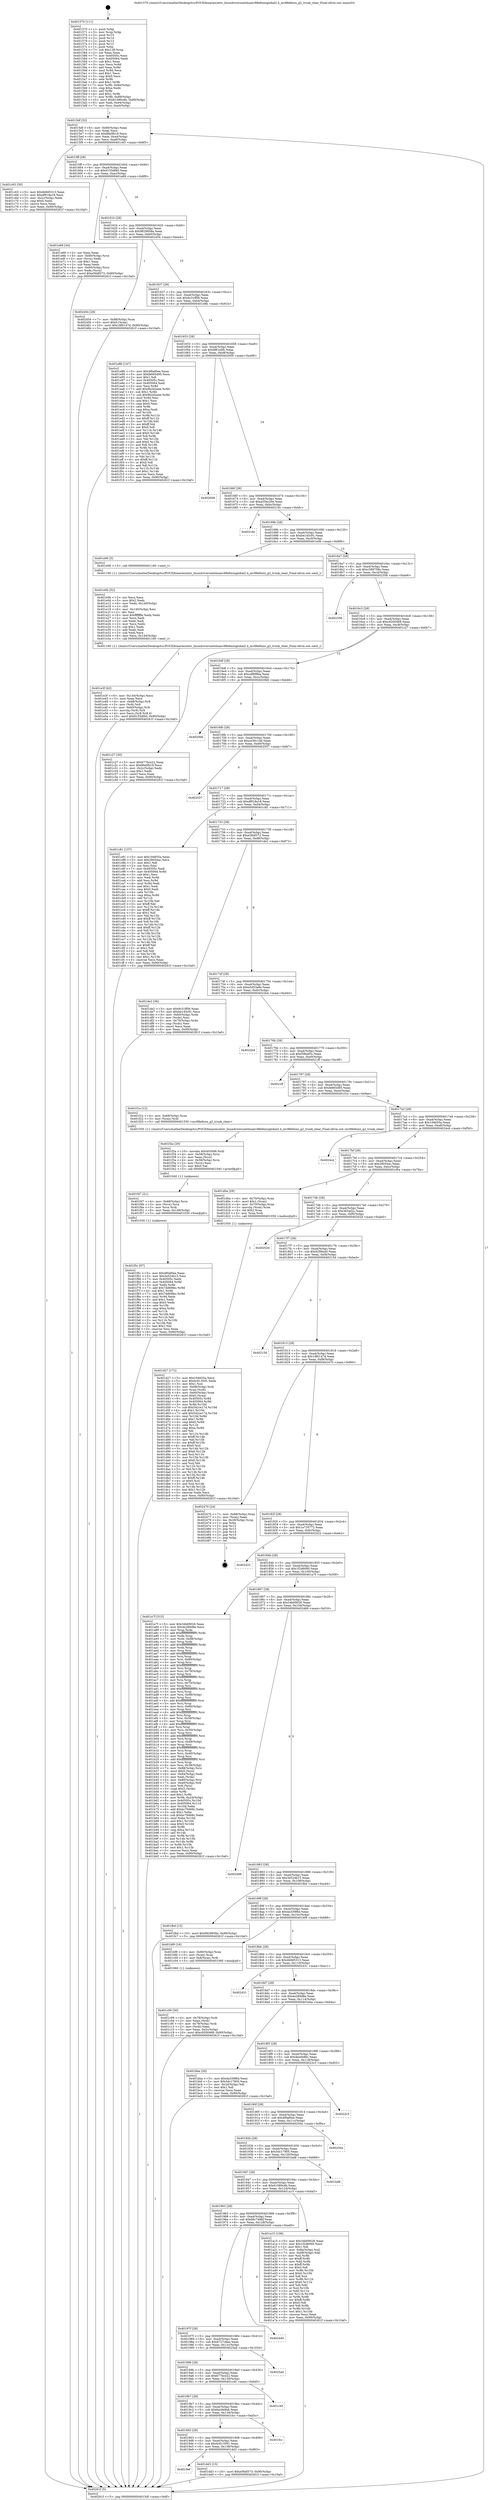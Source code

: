 digraph "0x401570" {
  label = "0x401570 (/mnt/c/Users/mathe/Desktop/tcc/POCII/binaries/extr_linuxdriversnetdsamv88e6xxxglobal2.h_mv88e6xxx_g2_trunk_clear_Final-ollvm.out::main(0))"
  labelloc = "t"
  node[shape=record]

  Entry [label="",width=0.3,height=0.3,shape=circle,fillcolor=black,style=filled]
  "0x4015df" [label="{
     0x4015df [32]\l
     | [instrs]\l
     &nbsp;&nbsp;0x4015df \<+6\>: mov -0x90(%rbp),%eax\l
     &nbsp;&nbsp;0x4015e5 \<+2\>: mov %eax,%ecx\l
     &nbsp;&nbsp;0x4015e7 \<+6\>: sub $0x8fa0fb19,%ecx\l
     &nbsp;&nbsp;0x4015ed \<+6\>: mov %eax,-0xa4(%rbp)\l
     &nbsp;&nbsp;0x4015f3 \<+6\>: mov %ecx,-0xa8(%rbp)\l
     &nbsp;&nbsp;0x4015f9 \<+6\>: je 0000000000401c63 \<main+0x6f3\>\l
  }"]
  "0x401c63" [label="{
     0x401c63 [30]\l
     | [instrs]\l
     &nbsp;&nbsp;0x401c63 \<+5\>: mov $0x4b9d5313,%eax\l
     &nbsp;&nbsp;0x401c68 \<+5\>: mov $0xdf918a18,%ecx\l
     &nbsp;&nbsp;0x401c6d \<+3\>: mov -0x2c(%rbp),%edx\l
     &nbsp;&nbsp;0x401c70 \<+3\>: cmp $0x0,%edx\l
     &nbsp;&nbsp;0x401c73 \<+3\>: cmove %ecx,%eax\l
     &nbsp;&nbsp;0x401c76 \<+6\>: mov %eax,-0x90(%rbp)\l
     &nbsp;&nbsp;0x401c7c \<+5\>: jmp 000000000040261f \<main+0x10af\>\l
  }"]
  "0x4015ff" [label="{
     0x4015ff [28]\l
     | [instrs]\l
     &nbsp;&nbsp;0x4015ff \<+5\>: jmp 0000000000401604 \<main+0x94\>\l
     &nbsp;&nbsp;0x401604 \<+6\>: mov -0xa4(%rbp),%eax\l
     &nbsp;&nbsp;0x40160a \<+5\>: sub $0x9155df40,%eax\l
     &nbsp;&nbsp;0x40160f \<+6\>: mov %eax,-0xac(%rbp)\l
     &nbsp;&nbsp;0x401615 \<+6\>: je 0000000000401e69 \<main+0x8f9\>\l
  }"]
  Exit [label="",width=0.3,height=0.3,shape=circle,fillcolor=black,style=filled,peripheries=2]
  "0x401e69" [label="{
     0x401e69 [34]\l
     | [instrs]\l
     &nbsp;&nbsp;0x401e69 \<+2\>: xor %eax,%eax\l
     &nbsp;&nbsp;0x401e6b \<+4\>: mov -0x60(%rbp),%rcx\l
     &nbsp;&nbsp;0x401e6f \<+2\>: mov (%rcx),%edx\l
     &nbsp;&nbsp;0x401e71 \<+3\>: sub $0x1,%eax\l
     &nbsp;&nbsp;0x401e74 \<+2\>: sub %eax,%edx\l
     &nbsp;&nbsp;0x401e76 \<+4\>: mov -0x60(%rbp),%rcx\l
     &nbsp;&nbsp;0x401e7a \<+2\>: mov %edx,(%rcx)\l
     &nbsp;&nbsp;0x401e7c \<+10\>: movl $0xe56df373,-0x90(%rbp)\l
     &nbsp;&nbsp;0x401e86 \<+5\>: jmp 000000000040261f \<main+0x10af\>\l
  }"]
  "0x40161b" [label="{
     0x40161b [28]\l
     | [instrs]\l
     &nbsp;&nbsp;0x40161b \<+5\>: jmp 0000000000401620 \<main+0xb0\>\l
     &nbsp;&nbsp;0x401620 \<+6\>: mov -0xa4(%rbp),%eax\l
     &nbsp;&nbsp;0x401626 \<+5\>: sub $0x9829958a,%eax\l
     &nbsp;&nbsp;0x40162b \<+6\>: mov %eax,-0xb0(%rbp)\l
     &nbsp;&nbsp;0x401631 \<+6\>: je 0000000000402454 \<main+0xee4\>\l
  }"]
  "0x401f5c" [label="{
     0x401f5c [97]\l
     | [instrs]\l
     &nbsp;&nbsp;0x401f5c \<+5\>: mov $0x4f0af0ee,%eax\l
     &nbsp;&nbsp;0x401f61 \<+5\>: mov $0x3e524b15,%esi\l
     &nbsp;&nbsp;0x401f66 \<+7\>: mov 0x40505c,%edx\l
     &nbsp;&nbsp;0x401f6d \<+8\>: mov 0x405064,%r8d\l
     &nbsp;&nbsp;0x401f75 \<+3\>: mov %edx,%r9d\l
     &nbsp;&nbsp;0x401f78 \<+7\>: add $0x7dd69fec,%r9d\l
     &nbsp;&nbsp;0x401f7f \<+4\>: sub $0x1,%r9d\l
     &nbsp;&nbsp;0x401f83 \<+7\>: sub $0x7dd69fec,%r9d\l
     &nbsp;&nbsp;0x401f8a \<+4\>: imul %r9d,%edx\l
     &nbsp;&nbsp;0x401f8e \<+3\>: and $0x1,%edx\l
     &nbsp;&nbsp;0x401f91 \<+3\>: cmp $0x0,%edx\l
     &nbsp;&nbsp;0x401f94 \<+4\>: sete %r10b\l
     &nbsp;&nbsp;0x401f98 \<+4\>: cmp $0xa,%r8d\l
     &nbsp;&nbsp;0x401f9c \<+4\>: setl %r11b\l
     &nbsp;&nbsp;0x401fa0 \<+3\>: mov %r10b,%bl\l
     &nbsp;&nbsp;0x401fa3 \<+3\>: and %r11b,%bl\l
     &nbsp;&nbsp;0x401fa6 \<+3\>: xor %r11b,%r10b\l
     &nbsp;&nbsp;0x401fa9 \<+3\>: or %r10b,%bl\l
     &nbsp;&nbsp;0x401fac \<+3\>: test $0x1,%bl\l
     &nbsp;&nbsp;0x401faf \<+3\>: cmovne %esi,%eax\l
     &nbsp;&nbsp;0x401fb2 \<+6\>: mov %eax,-0x90(%rbp)\l
     &nbsp;&nbsp;0x401fb8 \<+5\>: jmp 000000000040261f \<main+0x10af\>\l
  }"]
  "0x402454" [label="{
     0x402454 [28]\l
     | [instrs]\l
     &nbsp;&nbsp;0x402454 \<+7\>: mov -0x88(%rbp),%rax\l
     &nbsp;&nbsp;0x40245b \<+6\>: movl $0x0,(%rax)\l
     &nbsp;&nbsp;0x402461 \<+10\>: movl $0x18f0147d,-0x90(%rbp)\l
     &nbsp;&nbsp;0x40246b \<+5\>: jmp 000000000040261f \<main+0x10af\>\l
  }"]
  "0x401637" [label="{
     0x401637 [28]\l
     | [instrs]\l
     &nbsp;&nbsp;0x401637 \<+5\>: jmp 000000000040163c \<main+0xcc\>\l
     &nbsp;&nbsp;0x40163c \<+6\>: mov -0xa4(%rbp),%eax\l
     &nbsp;&nbsp;0x401642 \<+5\>: sub $0x9c31ff56,%eax\l
     &nbsp;&nbsp;0x401647 \<+6\>: mov %eax,-0xb4(%rbp)\l
     &nbsp;&nbsp;0x40164d \<+6\>: je 0000000000401e8b \<main+0x91b\>\l
  }"]
  "0x401f47" [label="{
     0x401f47 [21]\l
     | [instrs]\l
     &nbsp;&nbsp;0x401f47 \<+4\>: mov -0x68(%rbp),%rcx\l
     &nbsp;&nbsp;0x401f4b \<+3\>: mov (%rcx),%rcx\l
     &nbsp;&nbsp;0x401f4e \<+3\>: mov %rcx,%rdi\l
     &nbsp;&nbsp;0x401f51 \<+6\>: mov %eax,-0x148(%rbp)\l
     &nbsp;&nbsp;0x401f57 \<+5\>: call 0000000000401030 \<free@plt\>\l
     | [calls]\l
     &nbsp;&nbsp;0x401030 \{1\} (unknown)\l
  }"]
  "0x401e8b" [label="{
     0x401e8b [147]\l
     | [instrs]\l
     &nbsp;&nbsp;0x401e8b \<+5\>: mov $0x4f0af0ee,%eax\l
     &nbsp;&nbsp;0x401e90 \<+5\>: mov $0xfe665d95,%ecx\l
     &nbsp;&nbsp;0x401e95 \<+2\>: mov $0x1,%dl\l
     &nbsp;&nbsp;0x401e97 \<+7\>: mov 0x40505c,%esi\l
     &nbsp;&nbsp;0x401e9e \<+7\>: mov 0x405064,%edi\l
     &nbsp;&nbsp;0x401ea5 \<+3\>: mov %esi,%r8d\l
     &nbsp;&nbsp;0x401ea8 \<+7\>: add $0x9b2d2a4e,%r8d\l
     &nbsp;&nbsp;0x401eaf \<+4\>: sub $0x1,%r8d\l
     &nbsp;&nbsp;0x401eb3 \<+7\>: sub $0x9b2d2a4e,%r8d\l
     &nbsp;&nbsp;0x401eba \<+4\>: imul %r8d,%esi\l
     &nbsp;&nbsp;0x401ebe \<+3\>: and $0x1,%esi\l
     &nbsp;&nbsp;0x401ec1 \<+3\>: cmp $0x0,%esi\l
     &nbsp;&nbsp;0x401ec4 \<+4\>: sete %r9b\l
     &nbsp;&nbsp;0x401ec8 \<+3\>: cmp $0xa,%edi\l
     &nbsp;&nbsp;0x401ecb \<+4\>: setl %r10b\l
     &nbsp;&nbsp;0x401ecf \<+3\>: mov %r9b,%r11b\l
     &nbsp;&nbsp;0x401ed2 \<+4\>: xor $0xff,%r11b\l
     &nbsp;&nbsp;0x401ed6 \<+3\>: mov %r10b,%bl\l
     &nbsp;&nbsp;0x401ed9 \<+3\>: xor $0xff,%bl\l
     &nbsp;&nbsp;0x401edc \<+3\>: xor $0x0,%dl\l
     &nbsp;&nbsp;0x401edf \<+3\>: mov %r11b,%r14b\l
     &nbsp;&nbsp;0x401ee2 \<+4\>: and $0x0,%r14b\l
     &nbsp;&nbsp;0x401ee6 \<+3\>: and %dl,%r9b\l
     &nbsp;&nbsp;0x401ee9 \<+3\>: mov %bl,%r15b\l
     &nbsp;&nbsp;0x401eec \<+4\>: and $0x0,%r15b\l
     &nbsp;&nbsp;0x401ef0 \<+3\>: and %dl,%r10b\l
     &nbsp;&nbsp;0x401ef3 \<+3\>: or %r9b,%r14b\l
     &nbsp;&nbsp;0x401ef6 \<+3\>: or %r10b,%r15b\l
     &nbsp;&nbsp;0x401ef9 \<+3\>: xor %r15b,%r14b\l
     &nbsp;&nbsp;0x401efc \<+3\>: or %bl,%r11b\l
     &nbsp;&nbsp;0x401eff \<+4\>: xor $0xff,%r11b\l
     &nbsp;&nbsp;0x401f03 \<+3\>: or $0x0,%dl\l
     &nbsp;&nbsp;0x401f06 \<+3\>: and %dl,%r11b\l
     &nbsp;&nbsp;0x401f09 \<+3\>: or %r11b,%r14b\l
     &nbsp;&nbsp;0x401f0c \<+4\>: test $0x1,%r14b\l
     &nbsp;&nbsp;0x401f10 \<+3\>: cmovne %ecx,%eax\l
     &nbsp;&nbsp;0x401f13 \<+6\>: mov %eax,-0x90(%rbp)\l
     &nbsp;&nbsp;0x401f19 \<+5\>: jmp 000000000040261f \<main+0x10af\>\l
  }"]
  "0x401653" [label="{
     0x401653 [28]\l
     | [instrs]\l
     &nbsp;&nbsp;0x401653 \<+5\>: jmp 0000000000401658 \<main+0xe8\>\l
     &nbsp;&nbsp;0x401658 \<+6\>: mov -0xa4(%rbp),%eax\l
     &nbsp;&nbsp;0x40165e \<+5\>: sub $0x9f61e0fc,%eax\l
     &nbsp;&nbsp;0x401663 \<+6\>: mov %eax,-0xb8(%rbp)\l
     &nbsp;&nbsp;0x401669 \<+6\>: je 0000000000402009 \<main+0xa99\>\l
  }"]
  "0x401f2a" [label="{
     0x401f2a [29]\l
     | [instrs]\l
     &nbsp;&nbsp;0x401f2a \<+10\>: movabs $0x4030d6,%rdi\l
     &nbsp;&nbsp;0x401f34 \<+4\>: mov -0x58(%rbp),%rcx\l
     &nbsp;&nbsp;0x401f38 \<+2\>: mov %eax,(%rcx)\l
     &nbsp;&nbsp;0x401f3a \<+4\>: mov -0x58(%rbp),%rcx\l
     &nbsp;&nbsp;0x401f3e \<+2\>: mov (%rcx),%esi\l
     &nbsp;&nbsp;0x401f40 \<+2\>: mov $0x0,%al\l
     &nbsp;&nbsp;0x401f42 \<+5\>: call 0000000000401040 \<printf@plt\>\l
     | [calls]\l
     &nbsp;&nbsp;0x401040 \{1\} (unknown)\l
  }"]
  "0x402009" [label="{
     0x402009\l
  }", style=dashed]
  "0x40166f" [label="{
     0x40166f [28]\l
     | [instrs]\l
     &nbsp;&nbsp;0x40166f \<+5\>: jmp 0000000000401674 \<main+0x104\>\l
     &nbsp;&nbsp;0x401674 \<+6\>: mov -0xa4(%rbp),%eax\l
     &nbsp;&nbsp;0x40167a \<+5\>: sub $0xa55ec20e,%eax\l
     &nbsp;&nbsp;0x40167f \<+6\>: mov %eax,-0xbc(%rbp)\l
     &nbsp;&nbsp;0x401685 \<+6\>: je 000000000040216c \<main+0xbfc\>\l
  }"]
  "0x401e3f" [label="{
     0x401e3f [42]\l
     | [instrs]\l
     &nbsp;&nbsp;0x401e3f \<+6\>: mov -0x144(%rbp),%ecx\l
     &nbsp;&nbsp;0x401e45 \<+3\>: imul %eax,%ecx\l
     &nbsp;&nbsp;0x401e48 \<+4\>: mov -0x68(%rbp),%r8\l
     &nbsp;&nbsp;0x401e4c \<+3\>: mov (%r8),%r8\l
     &nbsp;&nbsp;0x401e4f \<+4\>: mov -0x60(%rbp),%r9\l
     &nbsp;&nbsp;0x401e53 \<+3\>: movslq (%r9),%r9\l
     &nbsp;&nbsp;0x401e56 \<+4\>: mov %ecx,(%r8,%r9,4)\l
     &nbsp;&nbsp;0x401e5a \<+10\>: movl $0x9155df40,-0x90(%rbp)\l
     &nbsp;&nbsp;0x401e64 \<+5\>: jmp 000000000040261f \<main+0x10af\>\l
  }"]
  "0x40216c" [label="{
     0x40216c\l
  }", style=dashed]
  "0x40168b" [label="{
     0x40168b [28]\l
     | [instrs]\l
     &nbsp;&nbsp;0x40168b \<+5\>: jmp 0000000000401690 \<main+0x120\>\l
     &nbsp;&nbsp;0x401690 \<+6\>: mov -0xa4(%rbp),%eax\l
     &nbsp;&nbsp;0x401696 \<+5\>: sub $0xbe145c91,%eax\l
     &nbsp;&nbsp;0x40169b \<+6\>: mov %eax,-0xc0(%rbp)\l
     &nbsp;&nbsp;0x4016a1 \<+6\>: je 0000000000401e06 \<main+0x896\>\l
  }"]
  "0x401e0b" [label="{
     0x401e0b [52]\l
     | [instrs]\l
     &nbsp;&nbsp;0x401e0b \<+2\>: xor %ecx,%ecx\l
     &nbsp;&nbsp;0x401e0d \<+5\>: mov $0x2,%edx\l
     &nbsp;&nbsp;0x401e12 \<+6\>: mov %edx,-0x140(%rbp)\l
     &nbsp;&nbsp;0x401e18 \<+1\>: cltd\l
     &nbsp;&nbsp;0x401e19 \<+6\>: mov -0x140(%rbp),%esi\l
     &nbsp;&nbsp;0x401e1f \<+2\>: idiv %esi\l
     &nbsp;&nbsp;0x401e21 \<+6\>: imul $0xfffffffe,%edx,%edx\l
     &nbsp;&nbsp;0x401e27 \<+2\>: mov %ecx,%edi\l
     &nbsp;&nbsp;0x401e29 \<+2\>: sub %edx,%edi\l
     &nbsp;&nbsp;0x401e2b \<+2\>: mov %ecx,%edx\l
     &nbsp;&nbsp;0x401e2d \<+3\>: sub $0x1,%edx\l
     &nbsp;&nbsp;0x401e30 \<+2\>: add %edx,%edi\l
     &nbsp;&nbsp;0x401e32 \<+2\>: sub %edi,%ecx\l
     &nbsp;&nbsp;0x401e34 \<+6\>: mov %ecx,-0x144(%rbp)\l
     &nbsp;&nbsp;0x401e3a \<+5\>: call 0000000000401160 \<next_i\>\l
     | [calls]\l
     &nbsp;&nbsp;0x401160 \{1\} (/mnt/c/Users/mathe/Desktop/tcc/POCII/binaries/extr_linuxdriversnetdsamv88e6xxxglobal2.h_mv88e6xxx_g2_trunk_clear_Final-ollvm.out::next_i)\l
  }"]
  "0x401e06" [label="{
     0x401e06 [5]\l
     | [instrs]\l
     &nbsp;&nbsp;0x401e06 \<+5\>: call 0000000000401160 \<next_i\>\l
     | [calls]\l
     &nbsp;&nbsp;0x401160 \{1\} (/mnt/c/Users/mathe/Desktop/tcc/POCII/binaries/extr_linuxdriversnetdsamv88e6xxxglobal2.h_mv88e6xxx_g2_trunk_clear_Final-ollvm.out::next_i)\l
  }"]
  "0x4016a7" [label="{
     0x4016a7 [28]\l
     | [instrs]\l
     &nbsp;&nbsp;0x4016a7 \<+5\>: jmp 00000000004016ac \<main+0x13c\>\l
     &nbsp;&nbsp;0x4016ac \<+6\>: mov -0xa4(%rbp),%eax\l
     &nbsp;&nbsp;0x4016b2 \<+5\>: sub $0xc589758e,%eax\l
     &nbsp;&nbsp;0x4016b7 \<+6\>: mov %eax,-0xc4(%rbp)\l
     &nbsp;&nbsp;0x4016bd \<+6\>: je 0000000000402356 \<main+0xde6\>\l
  }"]
  "0x4019ef" [label="{
     0x4019ef\l
  }", style=dashed]
  "0x402356" [label="{
     0x402356\l
  }", style=dashed]
  "0x4016c3" [label="{
     0x4016c3 [28]\l
     | [instrs]\l
     &nbsp;&nbsp;0x4016c3 \<+5\>: jmp 00000000004016c8 \<main+0x158\>\l
     &nbsp;&nbsp;0x4016c8 \<+6\>: mov -0xa4(%rbp),%eax\l
     &nbsp;&nbsp;0x4016ce \<+5\>: sub $0xc9200468,%eax\l
     &nbsp;&nbsp;0x4016d3 \<+6\>: mov %eax,-0xc8(%rbp)\l
     &nbsp;&nbsp;0x4016d9 \<+6\>: je 0000000000401c27 \<main+0x6b7\>\l
  }"]
  "0x401dd3" [label="{
     0x401dd3 [15]\l
     | [instrs]\l
     &nbsp;&nbsp;0x401dd3 \<+10\>: movl $0xe56df373,-0x90(%rbp)\l
     &nbsp;&nbsp;0x401ddd \<+5\>: jmp 000000000040261f \<main+0x10af\>\l
  }"]
  "0x401c27" [label="{
     0x401c27 [30]\l
     | [instrs]\l
     &nbsp;&nbsp;0x401c27 \<+5\>: mov $0x677bce22,%eax\l
     &nbsp;&nbsp;0x401c2c \<+5\>: mov $0x8fa0fb19,%ecx\l
     &nbsp;&nbsp;0x401c31 \<+3\>: mov -0x2c(%rbp),%edx\l
     &nbsp;&nbsp;0x401c34 \<+3\>: cmp $0x1,%edx\l
     &nbsp;&nbsp;0x401c37 \<+3\>: cmovl %ecx,%eax\l
     &nbsp;&nbsp;0x401c3a \<+6\>: mov %eax,-0x90(%rbp)\l
     &nbsp;&nbsp;0x401c40 \<+5\>: jmp 000000000040261f \<main+0x10af\>\l
  }"]
  "0x4016df" [label="{
     0x4016df [28]\l
     | [instrs]\l
     &nbsp;&nbsp;0x4016df \<+5\>: jmp 00000000004016e4 \<main+0x174\>\l
     &nbsp;&nbsp;0x4016e4 \<+6\>: mov -0xa4(%rbp),%eax\l
     &nbsp;&nbsp;0x4016ea \<+5\>: sub $0xcdf6f9ba,%eax\l
     &nbsp;&nbsp;0x4016ef \<+6\>: mov %eax,-0xcc(%rbp)\l
     &nbsp;&nbsp;0x4016f5 \<+6\>: je 00000000004020b6 \<main+0xb46\>\l
  }"]
  "0x4019d3" [label="{
     0x4019d3 [28]\l
     | [instrs]\l
     &nbsp;&nbsp;0x4019d3 \<+5\>: jmp 00000000004019d8 \<main+0x468\>\l
     &nbsp;&nbsp;0x4019d8 \<+6\>: mov -0xa4(%rbp),%eax\l
     &nbsp;&nbsp;0x4019de \<+5\>: sub $0x6c613591,%eax\l
     &nbsp;&nbsp;0x4019e3 \<+6\>: mov %eax,-0x138(%rbp)\l
     &nbsp;&nbsp;0x4019e9 \<+6\>: je 0000000000401dd3 \<main+0x863\>\l
  }"]
  "0x4020b6" [label="{
     0x4020b6\l
  }", style=dashed]
  "0x4016fb" [label="{
     0x4016fb [28]\l
     | [instrs]\l
     &nbsp;&nbsp;0x4016fb \<+5\>: jmp 0000000000401700 \<main+0x190\>\l
     &nbsp;&nbsp;0x401700 \<+6\>: mov -0xa4(%rbp),%eax\l
     &nbsp;&nbsp;0x401706 \<+5\>: sub $0xce36c1dd,%eax\l
     &nbsp;&nbsp;0x40170b \<+6\>: mov %eax,-0xd0(%rbp)\l
     &nbsp;&nbsp;0x401711 \<+6\>: je 0000000000402557 \<main+0xfe7\>\l
  }"]
  "0x401fcc" [label="{
     0x401fcc\l
  }", style=dashed]
  "0x402557" [label="{
     0x402557\l
  }", style=dashed]
  "0x401717" [label="{
     0x401717 [28]\l
     | [instrs]\l
     &nbsp;&nbsp;0x401717 \<+5\>: jmp 000000000040171c \<main+0x1ac\>\l
     &nbsp;&nbsp;0x40171c \<+6\>: mov -0xa4(%rbp),%eax\l
     &nbsp;&nbsp;0x401722 \<+5\>: sub $0xdf918a18,%eax\l
     &nbsp;&nbsp;0x401727 \<+6\>: mov %eax,-0xd4(%rbp)\l
     &nbsp;&nbsp;0x40172d \<+6\>: je 0000000000401c81 \<main+0x711\>\l
  }"]
  "0x4019b7" [label="{
     0x4019b7 [28]\l
     | [instrs]\l
     &nbsp;&nbsp;0x4019b7 \<+5\>: jmp 00000000004019bc \<main+0x44c\>\l
     &nbsp;&nbsp;0x4019bc \<+6\>: mov -0xa4(%rbp),%eax\l
     &nbsp;&nbsp;0x4019c2 \<+5\>: sub $0x6ac9a9ab,%eax\l
     &nbsp;&nbsp;0x4019c7 \<+6\>: mov %eax,-0x134(%rbp)\l
     &nbsp;&nbsp;0x4019cd \<+6\>: je 0000000000401fcc \<main+0xa5c\>\l
  }"]
  "0x401c81" [label="{
     0x401c81 [137]\l
     | [instrs]\l
     &nbsp;&nbsp;0x401c81 \<+5\>: mov $0x194655a,%eax\l
     &nbsp;&nbsp;0x401c86 \<+5\>: mov $0x28054ac,%ecx\l
     &nbsp;&nbsp;0x401c8b \<+2\>: mov $0x1,%dl\l
     &nbsp;&nbsp;0x401c8d \<+2\>: xor %esi,%esi\l
     &nbsp;&nbsp;0x401c8f \<+7\>: mov 0x40505c,%edi\l
     &nbsp;&nbsp;0x401c96 \<+8\>: mov 0x405064,%r8d\l
     &nbsp;&nbsp;0x401c9e \<+3\>: sub $0x1,%esi\l
     &nbsp;&nbsp;0x401ca1 \<+3\>: mov %edi,%r9d\l
     &nbsp;&nbsp;0x401ca4 \<+3\>: add %esi,%r9d\l
     &nbsp;&nbsp;0x401ca7 \<+4\>: imul %r9d,%edi\l
     &nbsp;&nbsp;0x401cab \<+3\>: and $0x1,%edi\l
     &nbsp;&nbsp;0x401cae \<+3\>: cmp $0x0,%edi\l
     &nbsp;&nbsp;0x401cb1 \<+4\>: sete %r10b\l
     &nbsp;&nbsp;0x401cb5 \<+4\>: cmp $0xa,%r8d\l
     &nbsp;&nbsp;0x401cb9 \<+4\>: setl %r11b\l
     &nbsp;&nbsp;0x401cbd \<+3\>: mov %r10b,%bl\l
     &nbsp;&nbsp;0x401cc0 \<+3\>: xor $0xff,%bl\l
     &nbsp;&nbsp;0x401cc3 \<+3\>: mov %r11b,%r14b\l
     &nbsp;&nbsp;0x401cc6 \<+4\>: xor $0xff,%r14b\l
     &nbsp;&nbsp;0x401cca \<+3\>: xor $0x1,%dl\l
     &nbsp;&nbsp;0x401ccd \<+3\>: mov %bl,%r15b\l
     &nbsp;&nbsp;0x401cd0 \<+4\>: and $0xff,%r15b\l
     &nbsp;&nbsp;0x401cd4 \<+3\>: and %dl,%r10b\l
     &nbsp;&nbsp;0x401cd7 \<+3\>: mov %r14b,%r12b\l
     &nbsp;&nbsp;0x401cda \<+4\>: and $0xff,%r12b\l
     &nbsp;&nbsp;0x401cde \<+3\>: and %dl,%r11b\l
     &nbsp;&nbsp;0x401ce1 \<+3\>: or %r10b,%r15b\l
     &nbsp;&nbsp;0x401ce4 \<+3\>: or %r11b,%r12b\l
     &nbsp;&nbsp;0x401ce7 \<+3\>: xor %r12b,%r15b\l
     &nbsp;&nbsp;0x401cea \<+3\>: or %r14b,%bl\l
     &nbsp;&nbsp;0x401ced \<+3\>: xor $0xff,%bl\l
     &nbsp;&nbsp;0x401cf0 \<+3\>: or $0x1,%dl\l
     &nbsp;&nbsp;0x401cf3 \<+2\>: and %dl,%bl\l
     &nbsp;&nbsp;0x401cf5 \<+3\>: or %bl,%r15b\l
     &nbsp;&nbsp;0x401cf8 \<+4\>: test $0x1,%r15b\l
     &nbsp;&nbsp;0x401cfc \<+3\>: cmovne %ecx,%eax\l
     &nbsp;&nbsp;0x401cff \<+6\>: mov %eax,-0x90(%rbp)\l
     &nbsp;&nbsp;0x401d05 \<+5\>: jmp 000000000040261f \<main+0x10af\>\l
  }"]
  "0x401733" [label="{
     0x401733 [28]\l
     | [instrs]\l
     &nbsp;&nbsp;0x401733 \<+5\>: jmp 0000000000401738 \<main+0x1c8\>\l
     &nbsp;&nbsp;0x401738 \<+6\>: mov -0xa4(%rbp),%eax\l
     &nbsp;&nbsp;0x40173e \<+5\>: sub $0xe56df373,%eax\l
     &nbsp;&nbsp;0x401743 \<+6\>: mov %eax,-0xd8(%rbp)\l
     &nbsp;&nbsp;0x401749 \<+6\>: je 0000000000401de2 \<main+0x872\>\l
  }"]
  "0x401c45" [label="{
     0x401c45\l
  }", style=dashed]
  "0x401de2" [label="{
     0x401de2 [36]\l
     | [instrs]\l
     &nbsp;&nbsp;0x401de2 \<+5\>: mov $0x9c31ff56,%eax\l
     &nbsp;&nbsp;0x401de7 \<+5\>: mov $0xbe145c91,%ecx\l
     &nbsp;&nbsp;0x401dec \<+4\>: mov -0x60(%rbp),%rdx\l
     &nbsp;&nbsp;0x401df0 \<+2\>: mov (%rdx),%esi\l
     &nbsp;&nbsp;0x401df2 \<+4\>: mov -0x70(%rbp),%rdx\l
     &nbsp;&nbsp;0x401df6 \<+2\>: cmp (%rdx),%esi\l
     &nbsp;&nbsp;0x401df8 \<+3\>: cmovl %ecx,%eax\l
     &nbsp;&nbsp;0x401dfb \<+6\>: mov %eax,-0x90(%rbp)\l
     &nbsp;&nbsp;0x401e01 \<+5\>: jmp 000000000040261f \<main+0x10af\>\l
  }"]
  "0x40174f" [label="{
     0x40174f [28]\l
     | [instrs]\l
     &nbsp;&nbsp;0x40174f \<+5\>: jmp 0000000000401754 \<main+0x1e4\>\l
     &nbsp;&nbsp;0x401754 \<+6\>: mov -0xa4(%rbp),%eax\l
     &nbsp;&nbsp;0x40175a \<+5\>: sub $0xe5d53a9e,%eax\l
     &nbsp;&nbsp;0x40175f \<+6\>: mov %eax,-0xdc(%rbp)\l
     &nbsp;&nbsp;0x401765 \<+6\>: je 00000000004022b4 \<main+0xd44\>\l
  }"]
  "0x40199b" [label="{
     0x40199b [28]\l
     | [instrs]\l
     &nbsp;&nbsp;0x40199b \<+5\>: jmp 00000000004019a0 \<main+0x430\>\l
     &nbsp;&nbsp;0x4019a0 \<+6\>: mov -0xa4(%rbp),%eax\l
     &nbsp;&nbsp;0x4019a6 \<+5\>: sub $0x677bce22,%eax\l
     &nbsp;&nbsp;0x4019ab \<+6\>: mov %eax,-0x130(%rbp)\l
     &nbsp;&nbsp;0x4019b1 \<+6\>: je 0000000000401c45 \<main+0x6d5\>\l
  }"]
  "0x4022b4" [label="{
     0x4022b4\l
  }", style=dashed]
  "0x40176b" [label="{
     0x40176b [28]\l
     | [instrs]\l
     &nbsp;&nbsp;0x40176b \<+5\>: jmp 0000000000401770 \<main+0x200\>\l
     &nbsp;&nbsp;0x401770 \<+6\>: mov -0xa4(%rbp),%eax\l
     &nbsp;&nbsp;0x401776 \<+5\>: sub $0xf58eef5c,%eax\l
     &nbsp;&nbsp;0x40177b \<+6\>: mov %eax,-0xe0(%rbp)\l
     &nbsp;&nbsp;0x401781 \<+6\>: je 00000000004021ff \<main+0xc8f\>\l
  }"]
  "0x4025ad" [label="{
     0x4025ad\l
  }", style=dashed]
  "0x4021ff" [label="{
     0x4021ff\l
  }", style=dashed]
  "0x401787" [label="{
     0x401787 [28]\l
     | [instrs]\l
     &nbsp;&nbsp;0x401787 \<+5\>: jmp 000000000040178c \<main+0x21c\>\l
     &nbsp;&nbsp;0x40178c \<+6\>: mov -0xa4(%rbp),%eax\l
     &nbsp;&nbsp;0x401792 \<+5\>: sub $0xfe665d95,%eax\l
     &nbsp;&nbsp;0x401797 \<+6\>: mov %eax,-0xe4(%rbp)\l
     &nbsp;&nbsp;0x40179d \<+6\>: je 0000000000401f1e \<main+0x9ae\>\l
  }"]
  "0x40197f" [label="{
     0x40197f [28]\l
     | [instrs]\l
     &nbsp;&nbsp;0x40197f \<+5\>: jmp 0000000000401984 \<main+0x414\>\l
     &nbsp;&nbsp;0x401984 \<+6\>: mov -0xa4(%rbp),%eax\l
     &nbsp;&nbsp;0x40198a \<+5\>: sub $0x6727c6ea,%eax\l
     &nbsp;&nbsp;0x40198f \<+6\>: mov %eax,-0x12c(%rbp)\l
     &nbsp;&nbsp;0x401995 \<+6\>: je 00000000004025ad \<main+0x103d\>\l
  }"]
  "0x401f1e" [label="{
     0x401f1e [12]\l
     | [instrs]\l
     &nbsp;&nbsp;0x401f1e \<+4\>: mov -0x68(%rbp),%rax\l
     &nbsp;&nbsp;0x401f22 \<+3\>: mov (%rax),%rdi\l
     &nbsp;&nbsp;0x401f25 \<+5\>: call 0000000000401550 \<mv88e6xxx_g2_trunk_clear\>\l
     | [calls]\l
     &nbsp;&nbsp;0x401550 \{1\} (/mnt/c/Users/mathe/Desktop/tcc/POCII/binaries/extr_linuxdriversnetdsamv88e6xxxglobal2.h_mv88e6xxx_g2_trunk_clear_Final-ollvm.out::mv88e6xxx_g2_trunk_clear)\l
  }"]
  "0x4017a3" [label="{
     0x4017a3 [28]\l
     | [instrs]\l
     &nbsp;&nbsp;0x4017a3 \<+5\>: jmp 00000000004017a8 \<main+0x238\>\l
     &nbsp;&nbsp;0x4017a8 \<+6\>: mov -0xa4(%rbp),%eax\l
     &nbsp;&nbsp;0x4017ae \<+5\>: sub $0x194655a,%eax\l
     &nbsp;&nbsp;0x4017b3 \<+6\>: mov %eax,-0xe8(%rbp)\l
     &nbsp;&nbsp;0x4017b9 \<+6\>: je 00000000004024cd \<main+0xf5d\>\l
  }"]
  "0x402440" [label="{
     0x402440\l
  }", style=dashed]
  "0x4024cd" [label="{
     0x4024cd\l
  }", style=dashed]
  "0x4017bf" [label="{
     0x4017bf [28]\l
     | [instrs]\l
     &nbsp;&nbsp;0x4017bf \<+5\>: jmp 00000000004017c4 \<main+0x254\>\l
     &nbsp;&nbsp;0x4017c4 \<+6\>: mov -0xa4(%rbp),%eax\l
     &nbsp;&nbsp;0x4017ca \<+5\>: sub $0x28054ac,%eax\l
     &nbsp;&nbsp;0x4017cf \<+6\>: mov %eax,-0xec(%rbp)\l
     &nbsp;&nbsp;0x4017d5 \<+6\>: je 0000000000401d0a \<main+0x79a\>\l
  }"]
  "0x401d27" [label="{
     0x401d27 [172]\l
     | [instrs]\l
     &nbsp;&nbsp;0x401d27 \<+5\>: mov $0x194655a,%ecx\l
     &nbsp;&nbsp;0x401d2c \<+5\>: mov $0x6c613591,%edx\l
     &nbsp;&nbsp;0x401d31 \<+3\>: mov $0x1,%sil\l
     &nbsp;&nbsp;0x401d34 \<+4\>: mov -0x68(%rbp),%rdi\l
     &nbsp;&nbsp;0x401d38 \<+3\>: mov %rax,(%rdi)\l
     &nbsp;&nbsp;0x401d3b \<+4\>: mov -0x60(%rbp),%rax\l
     &nbsp;&nbsp;0x401d3f \<+6\>: movl $0x0,(%rax)\l
     &nbsp;&nbsp;0x401d45 \<+8\>: mov 0x40505c,%r8d\l
     &nbsp;&nbsp;0x401d4d \<+8\>: mov 0x405064,%r9d\l
     &nbsp;&nbsp;0x401d55 \<+3\>: mov %r8d,%r10d\l
     &nbsp;&nbsp;0x401d58 \<+7\>: sub $0x542ce17d,%r10d\l
     &nbsp;&nbsp;0x401d5f \<+4\>: sub $0x1,%r10d\l
     &nbsp;&nbsp;0x401d63 \<+7\>: add $0x542ce17d,%r10d\l
     &nbsp;&nbsp;0x401d6a \<+4\>: imul %r10d,%r8d\l
     &nbsp;&nbsp;0x401d6e \<+4\>: and $0x1,%r8d\l
     &nbsp;&nbsp;0x401d72 \<+4\>: cmp $0x0,%r8d\l
     &nbsp;&nbsp;0x401d76 \<+4\>: sete %r11b\l
     &nbsp;&nbsp;0x401d7a \<+4\>: cmp $0xa,%r9d\l
     &nbsp;&nbsp;0x401d7e \<+3\>: setl %bl\l
     &nbsp;&nbsp;0x401d81 \<+3\>: mov %r11b,%r14b\l
     &nbsp;&nbsp;0x401d84 \<+4\>: xor $0xff,%r14b\l
     &nbsp;&nbsp;0x401d88 \<+3\>: mov %bl,%r15b\l
     &nbsp;&nbsp;0x401d8b \<+4\>: xor $0xff,%r15b\l
     &nbsp;&nbsp;0x401d8f \<+4\>: xor $0x0,%sil\l
     &nbsp;&nbsp;0x401d93 \<+3\>: mov %r14b,%r12b\l
     &nbsp;&nbsp;0x401d96 \<+4\>: and $0x0,%r12b\l
     &nbsp;&nbsp;0x401d9a \<+3\>: and %sil,%r11b\l
     &nbsp;&nbsp;0x401d9d \<+3\>: mov %r15b,%r13b\l
     &nbsp;&nbsp;0x401da0 \<+4\>: and $0x0,%r13b\l
     &nbsp;&nbsp;0x401da4 \<+3\>: and %sil,%bl\l
     &nbsp;&nbsp;0x401da7 \<+3\>: or %r11b,%r12b\l
     &nbsp;&nbsp;0x401daa \<+3\>: or %bl,%r13b\l
     &nbsp;&nbsp;0x401dad \<+3\>: xor %r13b,%r12b\l
     &nbsp;&nbsp;0x401db0 \<+3\>: or %r15b,%r14b\l
     &nbsp;&nbsp;0x401db3 \<+4\>: xor $0xff,%r14b\l
     &nbsp;&nbsp;0x401db7 \<+4\>: or $0x0,%sil\l
     &nbsp;&nbsp;0x401dbb \<+3\>: and %sil,%r14b\l
     &nbsp;&nbsp;0x401dbe \<+3\>: or %r14b,%r12b\l
     &nbsp;&nbsp;0x401dc1 \<+4\>: test $0x1,%r12b\l
     &nbsp;&nbsp;0x401dc5 \<+3\>: cmovne %edx,%ecx\l
     &nbsp;&nbsp;0x401dc8 \<+6\>: mov %ecx,-0x90(%rbp)\l
     &nbsp;&nbsp;0x401dce \<+5\>: jmp 000000000040261f \<main+0x10af\>\l
  }"]
  "0x401d0a" [label="{
     0x401d0a [29]\l
     | [instrs]\l
     &nbsp;&nbsp;0x401d0a \<+4\>: mov -0x70(%rbp),%rax\l
     &nbsp;&nbsp;0x401d0e \<+6\>: movl $0x1,(%rax)\l
     &nbsp;&nbsp;0x401d14 \<+4\>: mov -0x70(%rbp),%rax\l
     &nbsp;&nbsp;0x401d18 \<+3\>: movslq (%rax),%rax\l
     &nbsp;&nbsp;0x401d1b \<+4\>: shl $0x2,%rax\l
     &nbsp;&nbsp;0x401d1f \<+3\>: mov %rax,%rdi\l
     &nbsp;&nbsp;0x401d22 \<+5\>: call 0000000000401050 \<malloc@plt\>\l
     | [calls]\l
     &nbsp;&nbsp;0x401050 \{1\} (unknown)\l
  }"]
  "0x4017db" [label="{
     0x4017db [28]\l
     | [instrs]\l
     &nbsp;&nbsp;0x4017db \<+5\>: jmp 00000000004017e0 \<main+0x270\>\l
     &nbsp;&nbsp;0x4017e0 \<+6\>: mov -0xa4(%rbp),%eax\l
     &nbsp;&nbsp;0x4017e6 \<+5\>: sub $0x3834d2c,%eax\l
     &nbsp;&nbsp;0x4017eb \<+6\>: mov %eax,-0xf0(%rbp)\l
     &nbsp;&nbsp;0x4017f1 \<+6\>: je 000000000040202d \<main+0xabd\>\l
  }"]
  "0x401c09" [label="{
     0x401c09 [30]\l
     | [instrs]\l
     &nbsp;&nbsp;0x401c09 \<+4\>: mov -0x78(%rbp),%rdi\l
     &nbsp;&nbsp;0x401c0d \<+2\>: mov %eax,(%rdi)\l
     &nbsp;&nbsp;0x401c0f \<+4\>: mov -0x78(%rbp),%rdi\l
     &nbsp;&nbsp;0x401c13 \<+2\>: mov (%rdi),%eax\l
     &nbsp;&nbsp;0x401c15 \<+3\>: mov %eax,-0x2c(%rbp)\l
     &nbsp;&nbsp;0x401c18 \<+10\>: movl $0xc9200468,-0x90(%rbp)\l
     &nbsp;&nbsp;0x401c22 \<+5\>: jmp 000000000040261f \<main+0x10af\>\l
  }"]
  "0x40202d" [label="{
     0x40202d\l
  }", style=dashed]
  "0x4017f7" [label="{
     0x4017f7 [28]\l
     | [instrs]\l
     &nbsp;&nbsp;0x4017f7 \<+5\>: jmp 00000000004017fc \<main+0x28c\>\l
     &nbsp;&nbsp;0x4017fc \<+6\>: mov -0xa4(%rbp),%eax\l
     &nbsp;&nbsp;0x401802 \<+5\>: sub $0x9289a40,%eax\l
     &nbsp;&nbsp;0x401807 \<+6\>: mov %eax,-0xf4(%rbp)\l
     &nbsp;&nbsp;0x40180d \<+6\>: je 000000000040215d \<main+0xbed\>\l
  }"]
  "0x401570" [label="{
     0x401570 [111]\l
     | [instrs]\l
     &nbsp;&nbsp;0x401570 \<+1\>: push %rbp\l
     &nbsp;&nbsp;0x401571 \<+3\>: mov %rsp,%rbp\l
     &nbsp;&nbsp;0x401574 \<+2\>: push %r15\l
     &nbsp;&nbsp;0x401576 \<+2\>: push %r14\l
     &nbsp;&nbsp;0x401578 \<+2\>: push %r13\l
     &nbsp;&nbsp;0x40157a \<+2\>: push %r12\l
     &nbsp;&nbsp;0x40157c \<+1\>: push %rbx\l
     &nbsp;&nbsp;0x40157d \<+7\>: sub $0x138,%rsp\l
     &nbsp;&nbsp;0x401584 \<+2\>: xor %eax,%eax\l
     &nbsp;&nbsp;0x401586 \<+7\>: mov 0x40505c,%ecx\l
     &nbsp;&nbsp;0x40158d \<+7\>: mov 0x405064,%edx\l
     &nbsp;&nbsp;0x401594 \<+3\>: sub $0x1,%eax\l
     &nbsp;&nbsp;0x401597 \<+3\>: mov %ecx,%r8d\l
     &nbsp;&nbsp;0x40159a \<+3\>: add %eax,%r8d\l
     &nbsp;&nbsp;0x40159d \<+4\>: imul %r8d,%ecx\l
     &nbsp;&nbsp;0x4015a1 \<+3\>: and $0x1,%ecx\l
     &nbsp;&nbsp;0x4015a4 \<+3\>: cmp $0x0,%ecx\l
     &nbsp;&nbsp;0x4015a7 \<+4\>: sete %r9b\l
     &nbsp;&nbsp;0x4015ab \<+4\>: and $0x1,%r9b\l
     &nbsp;&nbsp;0x4015af \<+7\>: mov %r9b,-0x8a(%rbp)\l
     &nbsp;&nbsp;0x4015b6 \<+3\>: cmp $0xa,%edx\l
     &nbsp;&nbsp;0x4015b9 \<+4\>: setl %r9b\l
     &nbsp;&nbsp;0x4015bd \<+4\>: and $0x1,%r9b\l
     &nbsp;&nbsp;0x4015c1 \<+7\>: mov %r9b,-0x89(%rbp)\l
     &nbsp;&nbsp;0x4015c8 \<+10\>: movl $0x61089cdb,-0x90(%rbp)\l
     &nbsp;&nbsp;0x4015d2 \<+6\>: mov %edi,-0x94(%rbp)\l
     &nbsp;&nbsp;0x4015d8 \<+7\>: mov %rsi,-0xa0(%rbp)\l
  }"]
  "0x40215d" [label="{
     0x40215d\l
  }", style=dashed]
  "0x401813" [label="{
     0x401813 [28]\l
     | [instrs]\l
     &nbsp;&nbsp;0x401813 \<+5\>: jmp 0000000000401818 \<main+0x2a8\>\l
     &nbsp;&nbsp;0x401818 \<+6\>: mov -0xa4(%rbp),%eax\l
     &nbsp;&nbsp;0x40181e \<+5\>: sub $0x18f0147d,%eax\l
     &nbsp;&nbsp;0x401823 \<+6\>: mov %eax,-0xf8(%rbp)\l
     &nbsp;&nbsp;0x401829 \<+6\>: je 0000000000402470 \<main+0xf00\>\l
  }"]
  "0x40261f" [label="{
     0x40261f [5]\l
     | [instrs]\l
     &nbsp;&nbsp;0x40261f \<+5\>: jmp 00000000004015df \<main+0x6f\>\l
  }"]
  "0x402470" [label="{
     0x402470 [24]\l
     | [instrs]\l
     &nbsp;&nbsp;0x402470 \<+7\>: mov -0x88(%rbp),%rax\l
     &nbsp;&nbsp;0x402477 \<+2\>: mov (%rax),%eax\l
     &nbsp;&nbsp;0x402479 \<+4\>: lea -0x28(%rbp),%rsp\l
     &nbsp;&nbsp;0x40247d \<+1\>: pop %rbx\l
     &nbsp;&nbsp;0x40247e \<+2\>: pop %r12\l
     &nbsp;&nbsp;0x402480 \<+2\>: pop %r13\l
     &nbsp;&nbsp;0x402482 \<+2\>: pop %r14\l
     &nbsp;&nbsp;0x402484 \<+2\>: pop %r15\l
     &nbsp;&nbsp;0x402486 \<+1\>: pop %rbp\l
     &nbsp;&nbsp;0x402487 \<+1\>: ret\l
  }"]
  "0x40182f" [label="{
     0x40182f [28]\l
     | [instrs]\l
     &nbsp;&nbsp;0x40182f \<+5\>: jmp 0000000000401834 \<main+0x2c4\>\l
     &nbsp;&nbsp;0x401834 \<+6\>: mov -0xa4(%rbp),%eax\l
     &nbsp;&nbsp;0x40183a \<+5\>: sub $0x1e735772,%eax\l
     &nbsp;&nbsp;0x40183f \<+6\>: mov %eax,-0xfc(%rbp)\l
     &nbsp;&nbsp;0x401845 \<+6\>: je 0000000000402422 \<main+0xeb2\>\l
  }"]
  "0x401963" [label="{
     0x401963 [28]\l
     | [instrs]\l
     &nbsp;&nbsp;0x401963 \<+5\>: jmp 0000000000401968 \<main+0x3f8\>\l
     &nbsp;&nbsp;0x401968 \<+6\>: mov -0xa4(%rbp),%eax\l
     &nbsp;&nbsp;0x40196e \<+5\>: sub $0x66c7486f,%eax\l
     &nbsp;&nbsp;0x401973 \<+6\>: mov %eax,-0x128(%rbp)\l
     &nbsp;&nbsp;0x401979 \<+6\>: je 0000000000402440 \<main+0xed0\>\l
  }"]
  "0x402422" [label="{
     0x402422\l
  }", style=dashed]
  "0x40184b" [label="{
     0x40184b [28]\l
     | [instrs]\l
     &nbsp;&nbsp;0x40184b \<+5\>: jmp 0000000000401850 \<main+0x2e0\>\l
     &nbsp;&nbsp;0x401850 \<+6\>: mov -0xa4(%rbp),%eax\l
     &nbsp;&nbsp;0x401856 \<+5\>: sub $0x1f2d6060,%eax\l
     &nbsp;&nbsp;0x40185b \<+6\>: mov %eax,-0x100(%rbp)\l
     &nbsp;&nbsp;0x401861 \<+6\>: je 0000000000401a7f \<main+0x50f\>\l
  }"]
  "0x401a15" [label="{
     0x401a15 [106]\l
     | [instrs]\l
     &nbsp;&nbsp;0x401a15 \<+5\>: mov $0x34b69026,%eax\l
     &nbsp;&nbsp;0x401a1a \<+5\>: mov $0x1f2d6060,%ecx\l
     &nbsp;&nbsp;0x401a1f \<+2\>: mov $0x1,%dl\l
     &nbsp;&nbsp;0x401a21 \<+7\>: mov -0x8a(%rbp),%sil\l
     &nbsp;&nbsp;0x401a28 \<+7\>: mov -0x89(%rbp),%dil\l
     &nbsp;&nbsp;0x401a2f \<+3\>: mov %sil,%r8b\l
     &nbsp;&nbsp;0x401a32 \<+4\>: xor $0xff,%r8b\l
     &nbsp;&nbsp;0x401a36 \<+3\>: mov %dil,%r9b\l
     &nbsp;&nbsp;0x401a39 \<+4\>: xor $0xff,%r9b\l
     &nbsp;&nbsp;0x401a3d \<+3\>: xor $0x0,%dl\l
     &nbsp;&nbsp;0x401a40 \<+3\>: mov %r8b,%r10b\l
     &nbsp;&nbsp;0x401a43 \<+4\>: and $0x0,%r10b\l
     &nbsp;&nbsp;0x401a47 \<+3\>: and %dl,%sil\l
     &nbsp;&nbsp;0x401a4a \<+3\>: mov %r9b,%r11b\l
     &nbsp;&nbsp;0x401a4d \<+4\>: and $0x0,%r11b\l
     &nbsp;&nbsp;0x401a51 \<+3\>: and %dl,%dil\l
     &nbsp;&nbsp;0x401a54 \<+3\>: or %sil,%r10b\l
     &nbsp;&nbsp;0x401a57 \<+3\>: or %dil,%r11b\l
     &nbsp;&nbsp;0x401a5a \<+3\>: xor %r11b,%r10b\l
     &nbsp;&nbsp;0x401a5d \<+3\>: or %r9b,%r8b\l
     &nbsp;&nbsp;0x401a60 \<+4\>: xor $0xff,%r8b\l
     &nbsp;&nbsp;0x401a64 \<+3\>: or $0x0,%dl\l
     &nbsp;&nbsp;0x401a67 \<+3\>: and %dl,%r8b\l
     &nbsp;&nbsp;0x401a6a \<+3\>: or %r8b,%r10b\l
     &nbsp;&nbsp;0x401a6d \<+4\>: test $0x1,%r10b\l
     &nbsp;&nbsp;0x401a71 \<+3\>: cmovne %ecx,%eax\l
     &nbsp;&nbsp;0x401a74 \<+6\>: mov %eax,-0x90(%rbp)\l
     &nbsp;&nbsp;0x401a7a \<+5\>: jmp 000000000040261f \<main+0x10af\>\l
  }"]
  "0x401a7f" [label="{
     0x401a7f [315]\l
     | [instrs]\l
     &nbsp;&nbsp;0x401a7f \<+5\>: mov $0x34b69026,%eax\l
     &nbsp;&nbsp;0x401a84 \<+5\>: mov $0x4e289d8e,%ecx\l
     &nbsp;&nbsp;0x401a89 \<+3\>: mov %rsp,%rdx\l
     &nbsp;&nbsp;0x401a8c \<+4\>: add $0xfffffffffffffff0,%rdx\l
     &nbsp;&nbsp;0x401a90 \<+3\>: mov %rdx,%rsp\l
     &nbsp;&nbsp;0x401a93 \<+7\>: mov %rdx,-0x88(%rbp)\l
     &nbsp;&nbsp;0x401a9a \<+3\>: mov %rsp,%rdx\l
     &nbsp;&nbsp;0x401a9d \<+4\>: add $0xfffffffffffffff0,%rdx\l
     &nbsp;&nbsp;0x401aa1 \<+3\>: mov %rdx,%rsp\l
     &nbsp;&nbsp;0x401aa4 \<+3\>: mov %rsp,%rsi\l
     &nbsp;&nbsp;0x401aa7 \<+4\>: add $0xfffffffffffffff0,%rsi\l
     &nbsp;&nbsp;0x401aab \<+3\>: mov %rsi,%rsp\l
     &nbsp;&nbsp;0x401aae \<+4\>: mov %rsi,-0x80(%rbp)\l
     &nbsp;&nbsp;0x401ab2 \<+3\>: mov %rsp,%rsi\l
     &nbsp;&nbsp;0x401ab5 \<+4\>: add $0xfffffffffffffff0,%rsi\l
     &nbsp;&nbsp;0x401ab9 \<+3\>: mov %rsi,%rsp\l
     &nbsp;&nbsp;0x401abc \<+4\>: mov %rsi,-0x78(%rbp)\l
     &nbsp;&nbsp;0x401ac0 \<+3\>: mov %rsp,%rsi\l
     &nbsp;&nbsp;0x401ac3 \<+4\>: add $0xfffffffffffffff0,%rsi\l
     &nbsp;&nbsp;0x401ac7 \<+3\>: mov %rsi,%rsp\l
     &nbsp;&nbsp;0x401aca \<+4\>: mov %rsi,-0x70(%rbp)\l
     &nbsp;&nbsp;0x401ace \<+3\>: mov %rsp,%rsi\l
     &nbsp;&nbsp;0x401ad1 \<+4\>: add $0xfffffffffffffff0,%rsi\l
     &nbsp;&nbsp;0x401ad5 \<+3\>: mov %rsi,%rsp\l
     &nbsp;&nbsp;0x401ad8 \<+4\>: mov %rsi,-0x68(%rbp)\l
     &nbsp;&nbsp;0x401adc \<+3\>: mov %rsp,%rsi\l
     &nbsp;&nbsp;0x401adf \<+4\>: add $0xfffffffffffffff0,%rsi\l
     &nbsp;&nbsp;0x401ae3 \<+3\>: mov %rsi,%rsp\l
     &nbsp;&nbsp;0x401ae6 \<+4\>: mov %rsi,-0x60(%rbp)\l
     &nbsp;&nbsp;0x401aea \<+3\>: mov %rsp,%rsi\l
     &nbsp;&nbsp;0x401aed \<+4\>: add $0xfffffffffffffff0,%rsi\l
     &nbsp;&nbsp;0x401af1 \<+3\>: mov %rsi,%rsp\l
     &nbsp;&nbsp;0x401af4 \<+4\>: mov %rsi,-0x58(%rbp)\l
     &nbsp;&nbsp;0x401af8 \<+3\>: mov %rsp,%rsi\l
     &nbsp;&nbsp;0x401afb \<+4\>: add $0xfffffffffffffff0,%rsi\l
     &nbsp;&nbsp;0x401aff \<+3\>: mov %rsi,%rsp\l
     &nbsp;&nbsp;0x401b02 \<+4\>: mov %rsi,-0x50(%rbp)\l
     &nbsp;&nbsp;0x401b06 \<+3\>: mov %rsp,%rsi\l
     &nbsp;&nbsp;0x401b09 \<+4\>: add $0xfffffffffffffff0,%rsi\l
     &nbsp;&nbsp;0x401b0d \<+3\>: mov %rsi,%rsp\l
     &nbsp;&nbsp;0x401b10 \<+4\>: mov %rsi,-0x48(%rbp)\l
     &nbsp;&nbsp;0x401b14 \<+3\>: mov %rsp,%rsi\l
     &nbsp;&nbsp;0x401b17 \<+4\>: add $0xfffffffffffffff0,%rsi\l
     &nbsp;&nbsp;0x401b1b \<+3\>: mov %rsi,%rsp\l
     &nbsp;&nbsp;0x401b1e \<+4\>: mov %rsi,-0x40(%rbp)\l
     &nbsp;&nbsp;0x401b22 \<+3\>: mov %rsp,%rsi\l
     &nbsp;&nbsp;0x401b25 \<+4\>: add $0xfffffffffffffff0,%rsi\l
     &nbsp;&nbsp;0x401b29 \<+3\>: mov %rsi,%rsp\l
     &nbsp;&nbsp;0x401b2c \<+4\>: mov %rsi,-0x38(%rbp)\l
     &nbsp;&nbsp;0x401b30 \<+7\>: mov -0x88(%rbp),%rsi\l
     &nbsp;&nbsp;0x401b37 \<+6\>: movl $0x0,(%rsi)\l
     &nbsp;&nbsp;0x401b3d \<+6\>: mov -0x94(%rbp),%edi\l
     &nbsp;&nbsp;0x401b43 \<+2\>: mov %edi,(%rdx)\l
     &nbsp;&nbsp;0x401b45 \<+4\>: mov -0x80(%rbp),%rsi\l
     &nbsp;&nbsp;0x401b49 \<+7\>: mov -0xa0(%rbp),%r8\l
     &nbsp;&nbsp;0x401b50 \<+3\>: mov %r8,(%rsi)\l
     &nbsp;&nbsp;0x401b53 \<+3\>: cmpl $0x2,(%rdx)\l
     &nbsp;&nbsp;0x401b56 \<+4\>: setne %r9b\l
     &nbsp;&nbsp;0x401b5a \<+4\>: and $0x1,%r9b\l
     &nbsp;&nbsp;0x401b5e \<+4\>: mov %r9b,-0x2d(%rbp)\l
     &nbsp;&nbsp;0x401b62 \<+8\>: mov 0x40505c,%r10d\l
     &nbsp;&nbsp;0x401b6a \<+8\>: mov 0x405064,%r11d\l
     &nbsp;&nbsp;0x401b72 \<+3\>: mov %r10d,%ebx\l
     &nbsp;&nbsp;0x401b75 \<+6\>: add $0xbc79468c,%ebx\l
     &nbsp;&nbsp;0x401b7b \<+3\>: sub $0x1,%ebx\l
     &nbsp;&nbsp;0x401b7e \<+6\>: sub $0xbc79468c,%ebx\l
     &nbsp;&nbsp;0x401b84 \<+4\>: imul %ebx,%r10d\l
     &nbsp;&nbsp;0x401b88 \<+4\>: and $0x1,%r10d\l
     &nbsp;&nbsp;0x401b8c \<+4\>: cmp $0x0,%r10d\l
     &nbsp;&nbsp;0x401b90 \<+4\>: sete %r9b\l
     &nbsp;&nbsp;0x401b94 \<+4\>: cmp $0xa,%r11d\l
     &nbsp;&nbsp;0x401b98 \<+4\>: setl %r14b\l
     &nbsp;&nbsp;0x401b9c \<+3\>: mov %r9b,%r15b\l
     &nbsp;&nbsp;0x401b9f \<+3\>: and %r14b,%r15b\l
     &nbsp;&nbsp;0x401ba2 \<+3\>: xor %r14b,%r9b\l
     &nbsp;&nbsp;0x401ba5 \<+3\>: or %r9b,%r15b\l
     &nbsp;&nbsp;0x401ba8 \<+4\>: test $0x1,%r15b\l
     &nbsp;&nbsp;0x401bac \<+3\>: cmovne %ecx,%eax\l
     &nbsp;&nbsp;0x401baf \<+6\>: mov %eax,-0x90(%rbp)\l
     &nbsp;&nbsp;0x401bb5 \<+5\>: jmp 000000000040261f \<main+0x10af\>\l
  }"]
  "0x401867" [label="{
     0x401867 [28]\l
     | [instrs]\l
     &nbsp;&nbsp;0x401867 \<+5\>: jmp 000000000040186c \<main+0x2fc\>\l
     &nbsp;&nbsp;0x40186c \<+6\>: mov -0xa4(%rbp),%eax\l
     &nbsp;&nbsp;0x401872 \<+5\>: sub $0x34b69026,%eax\l
     &nbsp;&nbsp;0x401877 \<+6\>: mov %eax,-0x104(%rbp)\l
     &nbsp;&nbsp;0x40187d \<+6\>: je 0000000000402488 \<main+0xf18\>\l
  }"]
  "0x401947" [label="{
     0x401947 [28]\l
     | [instrs]\l
     &nbsp;&nbsp;0x401947 \<+5\>: jmp 000000000040194c \<main+0x3dc\>\l
     &nbsp;&nbsp;0x40194c \<+6\>: mov -0xa4(%rbp),%eax\l
     &nbsp;&nbsp;0x401952 \<+5\>: sub $0x61089cdb,%eax\l
     &nbsp;&nbsp;0x401957 \<+6\>: mov %eax,-0x124(%rbp)\l
     &nbsp;&nbsp;0x40195d \<+6\>: je 0000000000401a15 \<main+0x4a5\>\l
  }"]
  "0x402488" [label="{
     0x402488\l
  }", style=dashed]
  "0x401883" [label="{
     0x401883 [28]\l
     | [instrs]\l
     &nbsp;&nbsp;0x401883 \<+5\>: jmp 0000000000401888 \<main+0x318\>\l
     &nbsp;&nbsp;0x401888 \<+6\>: mov -0xa4(%rbp),%eax\l
     &nbsp;&nbsp;0x40188e \<+5\>: sub $0x3e524b15,%eax\l
     &nbsp;&nbsp;0x401893 \<+6\>: mov %eax,-0x108(%rbp)\l
     &nbsp;&nbsp;0x401899 \<+6\>: je 0000000000401fbd \<main+0xa4d\>\l
  }"]
  "0x401bd8" [label="{
     0x401bd8\l
  }", style=dashed]
  "0x401fbd" [label="{
     0x401fbd [15]\l
     | [instrs]\l
     &nbsp;&nbsp;0x401fbd \<+10\>: movl $0x9829958a,-0x90(%rbp)\l
     &nbsp;&nbsp;0x401fc7 \<+5\>: jmp 000000000040261f \<main+0x10af\>\l
  }"]
  "0x40189f" [label="{
     0x40189f [28]\l
     | [instrs]\l
     &nbsp;&nbsp;0x40189f \<+5\>: jmp 00000000004018a4 \<main+0x334\>\l
     &nbsp;&nbsp;0x4018a4 \<+6\>: mov -0xa4(%rbp),%eax\l
     &nbsp;&nbsp;0x4018aa \<+5\>: sub $0x4a339f6d,%eax\l
     &nbsp;&nbsp;0x4018af \<+6\>: mov %eax,-0x10c(%rbp)\l
     &nbsp;&nbsp;0x4018b5 \<+6\>: je 0000000000401bf9 \<main+0x689\>\l
  }"]
  "0x40192b" [label="{
     0x40192b [28]\l
     | [instrs]\l
     &nbsp;&nbsp;0x40192b \<+5\>: jmp 0000000000401930 \<main+0x3c0\>\l
     &nbsp;&nbsp;0x401930 \<+6\>: mov -0xa4(%rbp),%eax\l
     &nbsp;&nbsp;0x401936 \<+5\>: sub $0x5dc17905,%eax\l
     &nbsp;&nbsp;0x40193b \<+6\>: mov %eax,-0x120(%rbp)\l
     &nbsp;&nbsp;0x401941 \<+6\>: je 0000000000401bd8 \<main+0x668\>\l
  }"]
  "0x401bf9" [label="{
     0x401bf9 [16]\l
     | [instrs]\l
     &nbsp;&nbsp;0x401bf9 \<+4\>: mov -0x80(%rbp),%rax\l
     &nbsp;&nbsp;0x401bfd \<+3\>: mov (%rax),%rax\l
     &nbsp;&nbsp;0x401c00 \<+4\>: mov 0x8(%rax),%rdi\l
     &nbsp;&nbsp;0x401c04 \<+5\>: call 0000000000401060 \<atoi@plt\>\l
     | [calls]\l
     &nbsp;&nbsp;0x401060 \{1\} (unknown)\l
  }"]
  "0x4018bb" [label="{
     0x4018bb [28]\l
     | [instrs]\l
     &nbsp;&nbsp;0x4018bb \<+5\>: jmp 00000000004018c0 \<main+0x350\>\l
     &nbsp;&nbsp;0x4018c0 \<+6\>: mov -0xa4(%rbp),%eax\l
     &nbsp;&nbsp;0x4018c6 \<+5\>: sub $0x4b9d5313,%eax\l
     &nbsp;&nbsp;0x4018cb \<+6\>: mov %eax,-0x110(%rbp)\l
     &nbsp;&nbsp;0x4018d1 \<+6\>: je 0000000000402431 \<main+0xec1\>\l
  }"]
  "0x40250a" [label="{
     0x40250a\l
  }", style=dashed]
  "0x402431" [label="{
     0x402431\l
  }", style=dashed]
  "0x4018d7" [label="{
     0x4018d7 [28]\l
     | [instrs]\l
     &nbsp;&nbsp;0x4018d7 \<+5\>: jmp 00000000004018dc \<main+0x36c\>\l
     &nbsp;&nbsp;0x4018dc \<+6\>: mov -0xa4(%rbp),%eax\l
     &nbsp;&nbsp;0x4018e2 \<+5\>: sub $0x4e289d8e,%eax\l
     &nbsp;&nbsp;0x4018e7 \<+6\>: mov %eax,-0x114(%rbp)\l
     &nbsp;&nbsp;0x4018ed \<+6\>: je 0000000000401bba \<main+0x64a\>\l
  }"]
  "0x40190f" [label="{
     0x40190f [28]\l
     | [instrs]\l
     &nbsp;&nbsp;0x40190f \<+5\>: jmp 0000000000401914 \<main+0x3a4\>\l
     &nbsp;&nbsp;0x401914 \<+6\>: mov -0xa4(%rbp),%eax\l
     &nbsp;&nbsp;0x40191a \<+5\>: sub $0x4f0af0ee,%eax\l
     &nbsp;&nbsp;0x40191f \<+6\>: mov %eax,-0x11c(%rbp)\l
     &nbsp;&nbsp;0x401925 \<+6\>: je 000000000040250a \<main+0xf9a\>\l
  }"]
  "0x401bba" [label="{
     0x401bba [30]\l
     | [instrs]\l
     &nbsp;&nbsp;0x401bba \<+5\>: mov $0x4a339f6d,%eax\l
     &nbsp;&nbsp;0x401bbf \<+5\>: mov $0x5dc17905,%ecx\l
     &nbsp;&nbsp;0x401bc4 \<+3\>: mov -0x2d(%rbp),%dl\l
     &nbsp;&nbsp;0x401bc7 \<+3\>: test $0x1,%dl\l
     &nbsp;&nbsp;0x401bca \<+3\>: cmovne %ecx,%eax\l
     &nbsp;&nbsp;0x401bcd \<+6\>: mov %eax,-0x90(%rbp)\l
     &nbsp;&nbsp;0x401bd3 \<+5\>: jmp 000000000040261f \<main+0x10af\>\l
  }"]
  "0x4018f3" [label="{
     0x4018f3 [28]\l
     | [instrs]\l
     &nbsp;&nbsp;0x4018f3 \<+5\>: jmp 00000000004018f8 \<main+0x388\>\l
     &nbsp;&nbsp;0x4018f8 \<+6\>: mov -0xa4(%rbp),%eax\l
     &nbsp;&nbsp;0x4018fe \<+5\>: sub $0x4ea0e86c,%eax\l
     &nbsp;&nbsp;0x401903 \<+6\>: mov %eax,-0x118(%rbp)\l
     &nbsp;&nbsp;0x401909 \<+6\>: je 00000000004022c3 \<main+0xd53\>\l
  }"]
  "0x4022c3" [label="{
     0x4022c3\l
  }", style=dashed]
  Entry -> "0x401570" [label=" 1"]
  "0x4015df" -> "0x401c63" [label=" 1"]
  "0x4015df" -> "0x4015ff" [label=" 17"]
  "0x402470" -> Exit [label=" 1"]
  "0x4015ff" -> "0x401e69" [label=" 1"]
  "0x4015ff" -> "0x40161b" [label=" 16"]
  "0x402454" -> "0x40261f" [label=" 1"]
  "0x40161b" -> "0x402454" [label=" 1"]
  "0x40161b" -> "0x401637" [label=" 15"]
  "0x401fbd" -> "0x40261f" [label=" 1"]
  "0x401637" -> "0x401e8b" [label=" 1"]
  "0x401637" -> "0x401653" [label=" 14"]
  "0x401f5c" -> "0x40261f" [label=" 1"]
  "0x401653" -> "0x402009" [label=" 0"]
  "0x401653" -> "0x40166f" [label=" 14"]
  "0x401f47" -> "0x401f5c" [label=" 1"]
  "0x40166f" -> "0x40216c" [label=" 0"]
  "0x40166f" -> "0x40168b" [label=" 14"]
  "0x401f2a" -> "0x401f47" [label=" 1"]
  "0x40168b" -> "0x401e06" [label=" 1"]
  "0x40168b" -> "0x4016a7" [label=" 13"]
  "0x401f1e" -> "0x401f2a" [label=" 1"]
  "0x4016a7" -> "0x402356" [label=" 0"]
  "0x4016a7" -> "0x4016c3" [label=" 13"]
  "0x401e8b" -> "0x40261f" [label=" 1"]
  "0x4016c3" -> "0x401c27" [label=" 1"]
  "0x4016c3" -> "0x4016df" [label=" 12"]
  "0x401e69" -> "0x40261f" [label=" 1"]
  "0x4016df" -> "0x4020b6" [label=" 0"]
  "0x4016df" -> "0x4016fb" [label=" 12"]
  "0x401e0b" -> "0x401e3f" [label=" 1"]
  "0x4016fb" -> "0x402557" [label=" 0"]
  "0x4016fb" -> "0x401717" [label=" 12"]
  "0x401e06" -> "0x401e0b" [label=" 1"]
  "0x401717" -> "0x401c81" [label=" 1"]
  "0x401717" -> "0x401733" [label=" 11"]
  "0x401dd3" -> "0x40261f" [label=" 1"]
  "0x401733" -> "0x401de2" [label=" 2"]
  "0x401733" -> "0x40174f" [label=" 9"]
  "0x4019d3" -> "0x4019ef" [label=" 0"]
  "0x40174f" -> "0x4022b4" [label=" 0"]
  "0x40174f" -> "0x40176b" [label=" 9"]
  "0x401e3f" -> "0x40261f" [label=" 1"]
  "0x40176b" -> "0x4021ff" [label=" 0"]
  "0x40176b" -> "0x401787" [label=" 9"]
  "0x4019b7" -> "0x4019d3" [label=" 1"]
  "0x401787" -> "0x401f1e" [label=" 1"]
  "0x401787" -> "0x4017a3" [label=" 8"]
  "0x401de2" -> "0x40261f" [label=" 2"]
  "0x4017a3" -> "0x4024cd" [label=" 0"]
  "0x4017a3" -> "0x4017bf" [label=" 8"]
  "0x40199b" -> "0x4019b7" [label=" 1"]
  "0x4017bf" -> "0x401d0a" [label=" 1"]
  "0x4017bf" -> "0x4017db" [label=" 7"]
  "0x4019d3" -> "0x401dd3" [label=" 1"]
  "0x4017db" -> "0x40202d" [label=" 0"]
  "0x4017db" -> "0x4017f7" [label=" 7"]
  "0x40197f" -> "0x40199b" [label=" 1"]
  "0x4017f7" -> "0x40215d" [label=" 0"]
  "0x4017f7" -> "0x401813" [label=" 7"]
  "0x4019b7" -> "0x401fcc" [label=" 0"]
  "0x401813" -> "0x402470" [label=" 1"]
  "0x401813" -> "0x40182f" [label=" 6"]
  "0x401963" -> "0x40197f" [label=" 1"]
  "0x40182f" -> "0x402422" [label=" 0"]
  "0x40182f" -> "0x40184b" [label=" 6"]
  "0x401963" -> "0x402440" [label=" 0"]
  "0x40184b" -> "0x401a7f" [label=" 1"]
  "0x40184b" -> "0x401867" [label=" 5"]
  "0x40199b" -> "0x401c45" [label=" 0"]
  "0x401867" -> "0x402488" [label=" 0"]
  "0x401867" -> "0x401883" [label=" 5"]
  "0x401d0a" -> "0x401d27" [label=" 1"]
  "0x401883" -> "0x401fbd" [label=" 1"]
  "0x401883" -> "0x40189f" [label=" 4"]
  "0x401c81" -> "0x40261f" [label=" 1"]
  "0x40189f" -> "0x401bf9" [label=" 1"]
  "0x40189f" -> "0x4018bb" [label=" 3"]
  "0x401c27" -> "0x40261f" [label=" 1"]
  "0x4018bb" -> "0x402431" [label=" 0"]
  "0x4018bb" -> "0x4018d7" [label=" 3"]
  "0x401c09" -> "0x40261f" [label=" 1"]
  "0x4018d7" -> "0x401bba" [label=" 1"]
  "0x4018d7" -> "0x4018f3" [label=" 2"]
  "0x401bba" -> "0x40261f" [label=" 1"]
  "0x4018f3" -> "0x4022c3" [label=" 0"]
  "0x4018f3" -> "0x40190f" [label=" 2"]
  "0x401bf9" -> "0x401c09" [label=" 1"]
  "0x40190f" -> "0x40250a" [label=" 0"]
  "0x40190f" -> "0x40192b" [label=" 2"]
  "0x401c63" -> "0x40261f" [label=" 1"]
  "0x40192b" -> "0x401bd8" [label=" 0"]
  "0x40192b" -> "0x401947" [label=" 2"]
  "0x401d27" -> "0x40261f" [label=" 1"]
  "0x401947" -> "0x401a15" [label=" 1"]
  "0x401947" -> "0x401963" [label=" 1"]
  "0x401a15" -> "0x40261f" [label=" 1"]
  "0x401570" -> "0x4015df" [label=" 1"]
  "0x40261f" -> "0x4015df" [label=" 17"]
  "0x40197f" -> "0x4025ad" [label=" 0"]
  "0x401a7f" -> "0x40261f" [label=" 1"]
}
